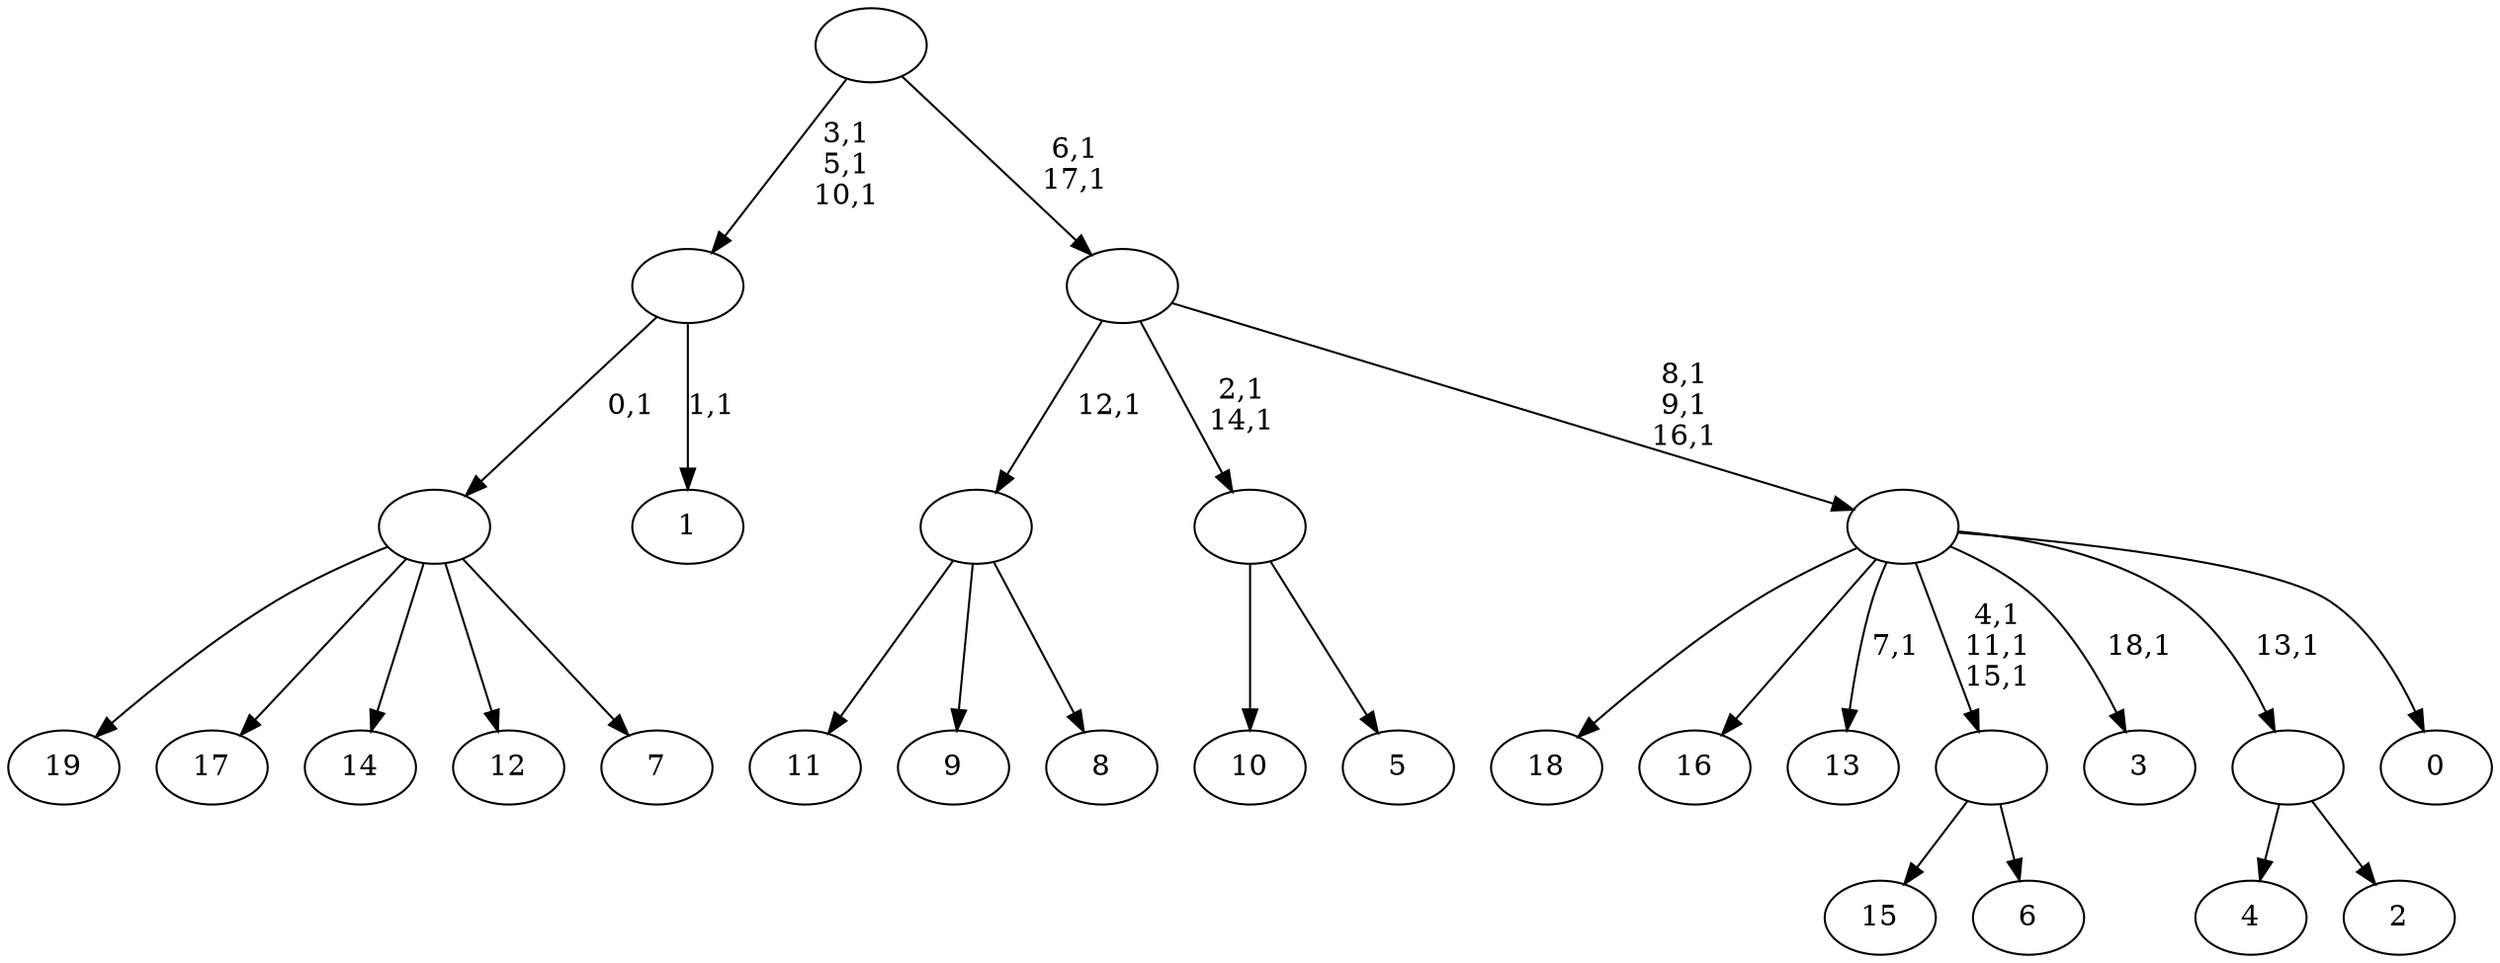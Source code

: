 digraph T {
	39 [label="19"]
	38 [label="18"]
	37 [label="17"]
	36 [label="16"]
	35 [label="15"]
	34 [label="14"]
	33 [label="13"]
	31 [label="12"]
	30 [label="11"]
	29 [label="10"]
	28 [label="9"]
	27 [label="8"]
	26 [label=""]
	25 [label="7"]
	24 [label=""]
	23 [label="6"]
	22 [label=""]
	19 [label="5"]
	18 [label=""]
	16 [label="4"]
	15 [label="3"]
	13 [label="2"]
	12 [label=""]
	11 [label="1"]
	9 [label=""]
	6 [label="0"]
	5 [label=""]
	2 [label=""]
	0 [label=""]
	26 -> 30 [label=""]
	26 -> 28 [label=""]
	26 -> 27 [label=""]
	24 -> 39 [label=""]
	24 -> 37 [label=""]
	24 -> 34 [label=""]
	24 -> 31 [label=""]
	24 -> 25 [label=""]
	22 -> 35 [label=""]
	22 -> 23 [label=""]
	18 -> 29 [label=""]
	18 -> 19 [label=""]
	12 -> 16 [label=""]
	12 -> 13 [label=""]
	9 -> 11 [label="1,1"]
	9 -> 24 [label="0,1"]
	5 -> 15 [label="18,1"]
	5 -> 22 [label="4,1\n11,1\n15,1"]
	5 -> 33 [label="7,1"]
	5 -> 38 [label=""]
	5 -> 36 [label=""]
	5 -> 12 [label="13,1"]
	5 -> 6 [label=""]
	2 -> 5 [label="8,1\n9,1\n16,1"]
	2 -> 18 [label="2,1\n14,1"]
	2 -> 26 [label="12,1"]
	0 -> 2 [label="6,1\n17,1"]
	0 -> 9 [label="3,1\n5,1\n10,1"]
}
